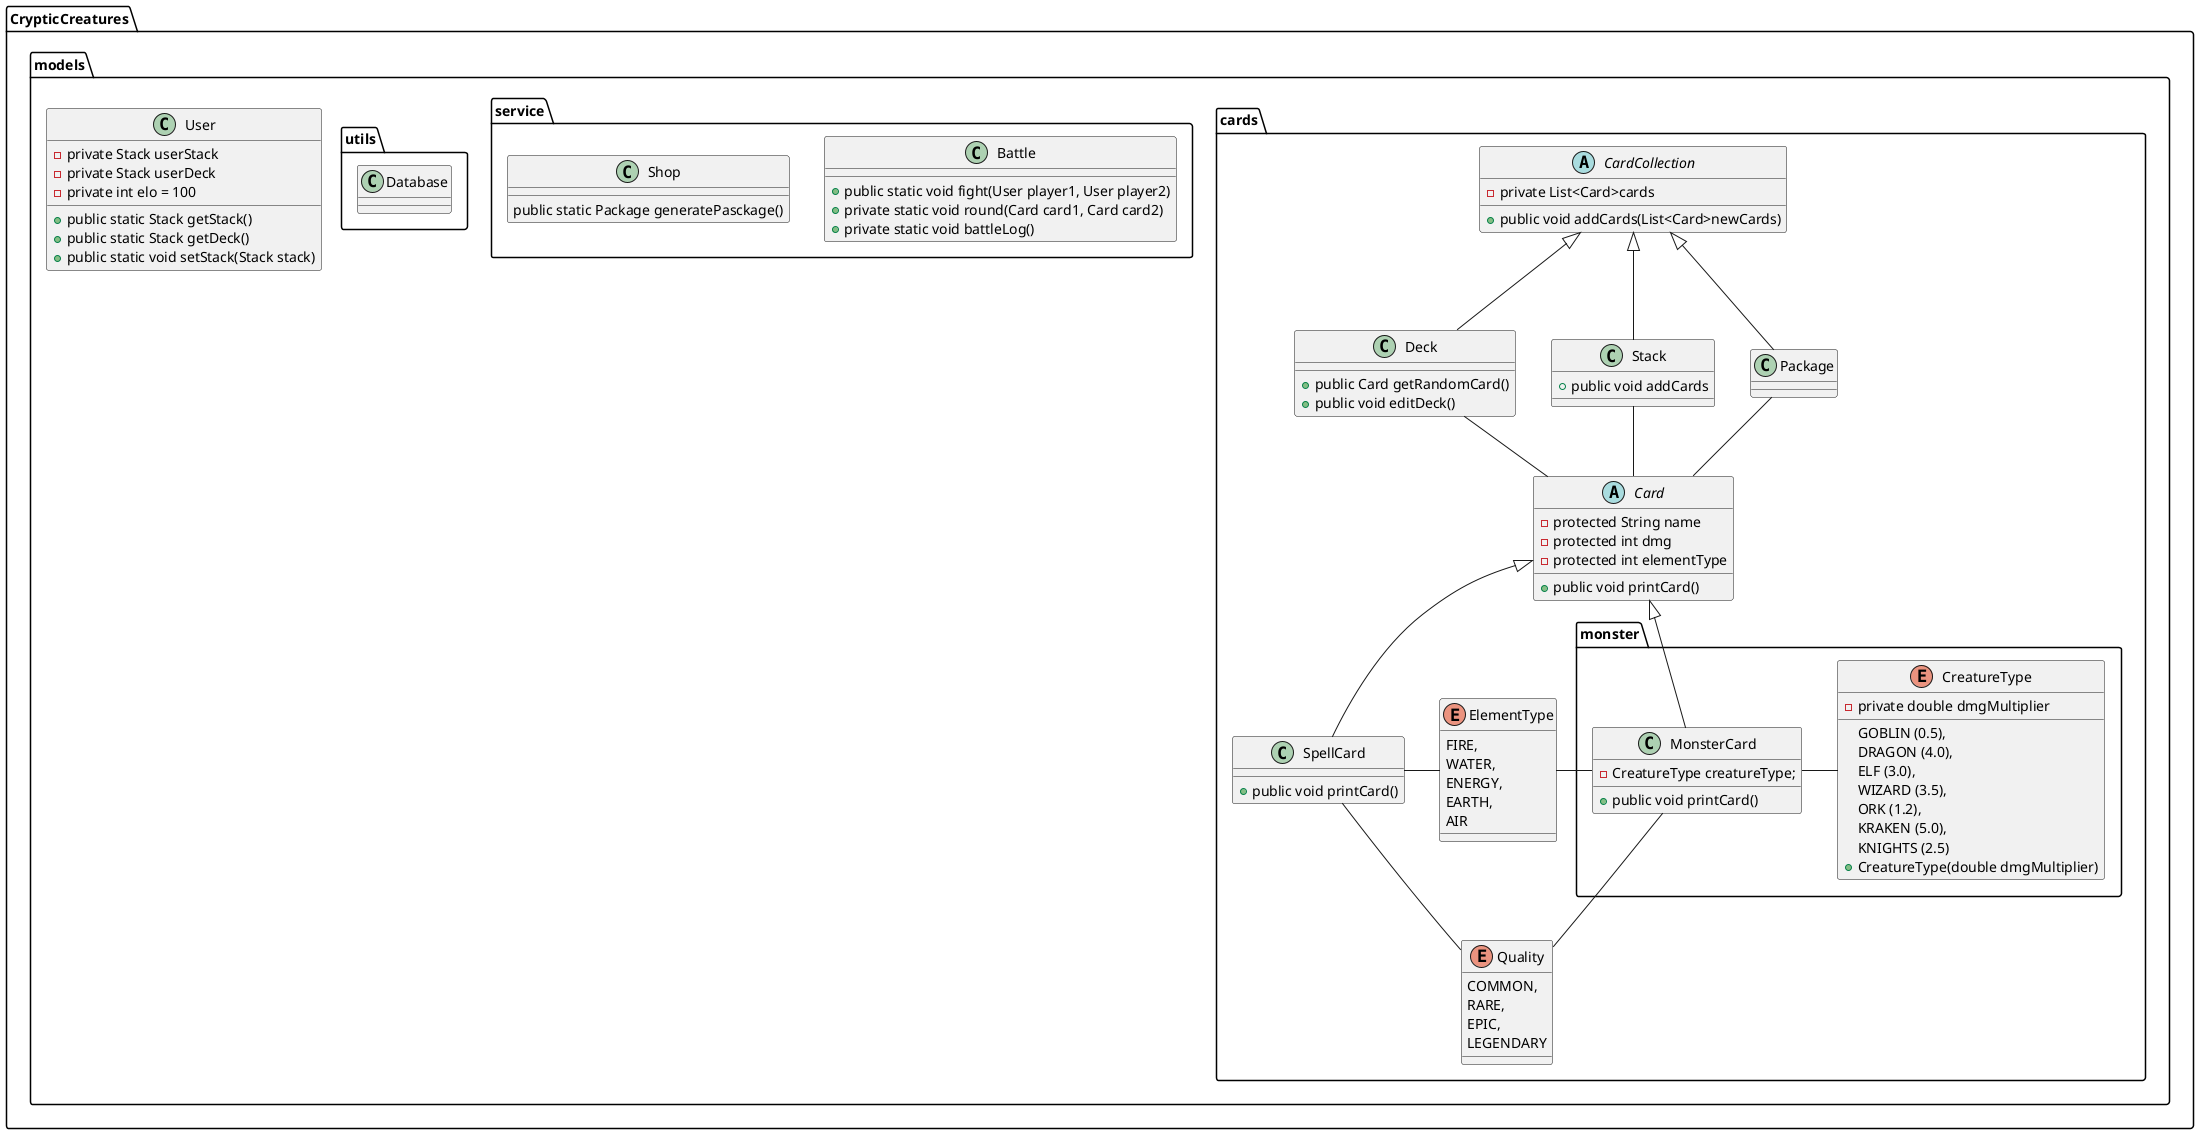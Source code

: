 @startuml
'https://plantuml.com/class-diagram

package CrypticCreatures.models{
    package cards{

        CardCollection <|-- Deck
        CardCollection <|-- Stack
        CardCollection <|-- Package

        Deck -- Card
        Stack -- Card
        Package -- Card

        Card <|-- SpellCard

        SpellCard - ElementType
        SpellCard -- Quality




        abstract class CardCollection{
            -private List<Card>cards
            +public void addCards(List<Card>newCards)
        }
        class Deck{
            +public Card getRandomCard()
            +public void editDeck()
        }
        class Stack{
            +public void addCards
        }
        class Package


        abstract class Card{
            -protected String name
            -protected int dmg
            -protected int elementType
            +public void printCard()
        }

        class SpellCard{
            +public void printCard()
        }

        package monster{
            Card <|-- MonsterCard

            MonsterCard - CreatureType
            ElementType - MonsterCard

            MonsterCard -- Quality

            class MonsterCard{
                -CreatureType creatureType;
                +public void printCard()
            }
            enum CreatureType {
                        GOBLIN (0.5),
                        DRAGON (4.0),
                        ELF (3.0),
                        WIZARD (3.5),
                        ORK (1.2),
                        KRAKEN (5.0),
                        KNIGHTS (2.5)

                        -private double dmgMultiplier
                        +CreatureType(double dmgMultiplier)
            }
        }

        enum Quality {
            COMMON,
            RARE,
            EPIC,
            LEGENDARY
        }
        enum ElementType {
            FIRE,
            WATER,
            ENERGY,
            EARTH,
            AIR
        }


    }

    package service{
        class Battle{
            +public static void fight(User player1, User player2)
            +private static void round(Card card1, Card card2)
            +private static void battleLog()
        }
        class Shop{
            public static Package generatePasckage()
        }
    }
    class User{
        -private Stack userStack
        -private Stack userDeck
        -private int elo = 100
        +public static Stack getStack()
        +public static Stack getDeck()
        +public static void setStack(Stack stack)
    }

    package utils{
        class Database
    }


}
@enduml